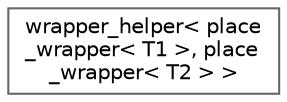 digraph "类继承关系图"
{
 // LATEX_PDF_SIZE
  bgcolor="transparent";
  edge [fontname=Helvetica,fontsize=10,labelfontname=Helvetica,labelfontsize=10];
  node [fontname=Helvetica,fontsize=10,shape=box,height=0.2,width=0.4];
  rankdir="LR";
  Node0 [id="Node000000",label="wrapper_helper\< place\l_wrapper\< T1 \>, place\l_wrapper\< T2 \> \>",height=0.2,width=0.4,color="grey40", fillcolor="white", style="filled",URL="$structwrapper__helper_3_01place__wrapper_3_01_t1_01_4_00_01place__wrapper_3_01_t2_01_4_01_4.html",tooltip=" "];
}
